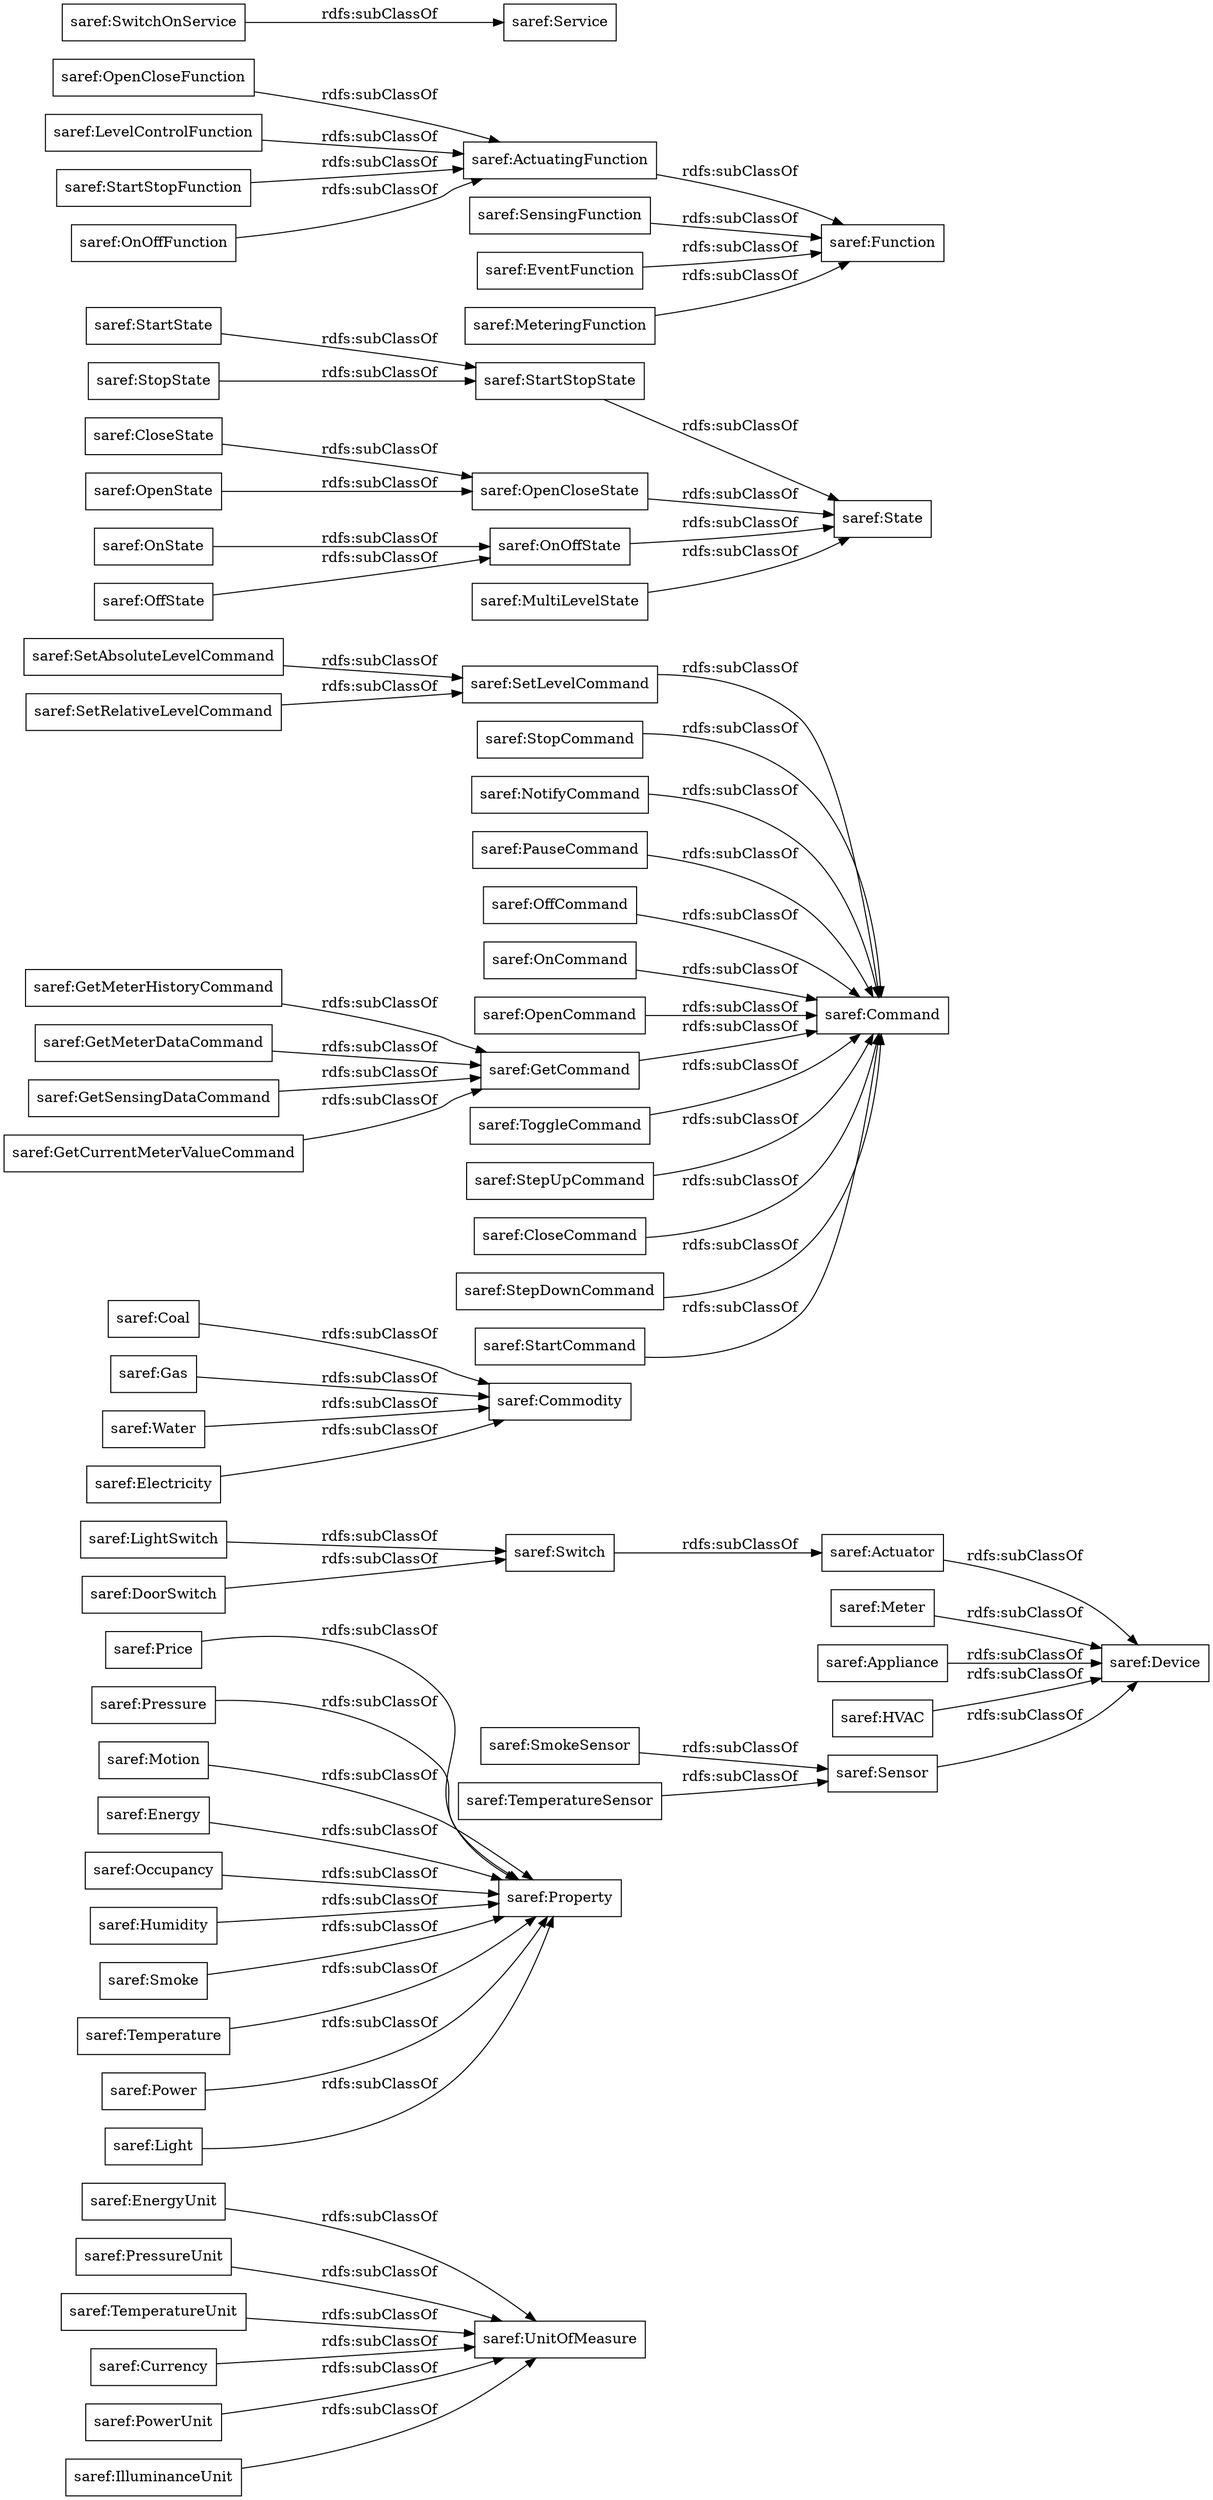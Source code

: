 digraph ar2dtool_diagram { 
rankdir=LR;
size="1000"
node [shape = rectangle, color="black"]; "saref:EnergyUnit" "saref:Price" "saref:LightSwitch" "saref:Coal" "saref:GetMeterHistoryCommand" "saref:PressureUnit" "saref:StopCommand" "saref:State" "saref:OnState" "saref:Pressure" "saref:UnitOfMeasure" "saref:OpenCloseFunction" "saref:TemperatureUnit" "saref:Motion" "saref:Currency" "saref:Gas" "saref:LevelControlFunction" "saref:NotifyCommand" "saref:Water" "saref:SensingFunction" "saref:EventFunction" "saref:Meter" "saref:PauseCommand" "saref:Device" "saref:StartStopState" "saref:OpenCloseState" "saref:OffCommand" "saref:OnCommand" "saref:Service" "saref:StartStopFunction" "saref:MeteringFunction" "saref:StartState" "saref:OpenCommand" "saref:Appliance" "saref:Energy" "saref:CloseState" "saref:Switch" "saref:DoorSwitch" "saref:ActuatingFunction" "saref:HVAC" "saref:OnOffFunction" "saref:Electricity" "saref:Occupancy" "saref:PowerUnit" "saref:SetLevelCommand" "saref:OnOffState" "saref:GetCurrentMeterValueCommand" "saref:StopState" "saref:ToggleCommand" "saref:OpenState" "saref:Actuator" "saref:SetAbsoluteLevelCommand" "saref:Command" "saref:Humidity" "saref:GetMeterDataCommand" "saref:Smoke" "saref:Temperature" "saref:StepUpCommand" "saref:Commodity" "saref:SmokeSensor" "saref:CloseCommand" "saref:StepDownCommand" "saref:Function" "saref:TemperatureSensor" "saref:OffState" "saref:SwitchOnService" "saref:SetRelativeLevelCommand" "saref:IlluminanceUnit" "saref:Power" "saref:MultiLevelState" "saref:Sensor" "saref:GetCommand" "saref:Light" "saref:StartCommand" "saref:Property" "saref:GetSensingDataCommand" ; /*classes style*/
	"saref:StepDownCommand" -> "saref:Command" [ label = "rdfs:subClassOf" ];
	"saref:Occupancy" -> "saref:Property" [ label = "rdfs:subClassOf" ];
	"saref:Power" -> "saref:Property" [ label = "rdfs:subClassOf" ];
	"saref:StartState" -> "saref:StartStopState" [ label = "rdfs:subClassOf" ];
	"saref:Meter" -> "saref:Device" [ label = "rdfs:subClassOf" ];
	"saref:OpenCloseState" -> "saref:State" [ label = "rdfs:subClassOf" ];
	"saref:StopCommand" -> "saref:Command" [ label = "rdfs:subClassOf" ];
	"saref:OpenCommand" -> "saref:Command" [ label = "rdfs:subClassOf" ];
	"saref:SetRelativeLevelCommand" -> "saref:SetLevelCommand" [ label = "rdfs:subClassOf" ];
	"saref:OffCommand" -> "saref:Command" [ label = "rdfs:subClassOf" ];
	"saref:Currency" -> "saref:UnitOfMeasure" [ label = "rdfs:subClassOf" ];
	"saref:SensingFunction" -> "saref:Function" [ label = "rdfs:subClassOf" ];
	"saref:ToggleCommand" -> "saref:Command" [ label = "rdfs:subClassOf" ];
	"saref:Actuator" -> "saref:Device" [ label = "rdfs:subClassOf" ];
	"saref:GetMeterHistoryCommand" -> "saref:GetCommand" [ label = "rdfs:subClassOf" ];
	"saref:Smoke" -> "saref:Property" [ label = "rdfs:subClassOf" ];
	"saref:Coal" -> "saref:Commodity" [ label = "rdfs:subClassOf" ];
	"saref:Electricity" -> "saref:Commodity" [ label = "rdfs:subClassOf" ];
	"saref:Energy" -> "saref:Property" [ label = "rdfs:subClassOf" ];
	"saref:HVAC" -> "saref:Device" [ label = "rdfs:subClassOf" ];
	"saref:StartStopState" -> "saref:State" [ label = "rdfs:subClassOf" ];
	"saref:GetCurrentMeterValueCommand" -> "saref:GetCommand" [ label = "rdfs:subClassOf" ];
	"saref:StepUpCommand" -> "saref:Command" [ label = "rdfs:subClassOf" ];
	"saref:Pressure" -> "saref:Property" [ label = "rdfs:subClassOf" ];
	"saref:EventFunction" -> "saref:Function" [ label = "rdfs:subClassOf" ];
	"saref:GetSensingDataCommand" -> "saref:GetCommand" [ label = "rdfs:subClassOf" ];
	"saref:DoorSwitch" -> "saref:Switch" [ label = "rdfs:subClassOf" ];
	"saref:StartStopFunction" -> "saref:ActuatingFunction" [ label = "rdfs:subClassOf" ];
	"saref:GetMeterDataCommand" -> "saref:GetCommand" [ label = "rdfs:subClassOf" ];
	"saref:ActuatingFunction" -> "saref:Function" [ label = "rdfs:subClassOf" ];
	"saref:GetCommand" -> "saref:Command" [ label = "rdfs:subClassOf" ];
	"saref:IlluminanceUnit" -> "saref:UnitOfMeasure" [ label = "rdfs:subClassOf" ];
	"saref:OpenCloseFunction" -> "saref:ActuatingFunction" [ label = "rdfs:subClassOf" ];
	"saref:PressureUnit" -> "saref:UnitOfMeasure" [ label = "rdfs:subClassOf" ];
	"saref:Price" -> "saref:Property" [ label = "rdfs:subClassOf" ];
	"saref:OnState" -> "saref:OnOffState" [ label = "rdfs:subClassOf" ];
	"saref:SmokeSensor" -> "saref:Sensor" [ label = "rdfs:subClassOf" ];
	"saref:OnCommand" -> "saref:Command" [ label = "rdfs:subClassOf" ];
	"saref:OffState" -> "saref:OnOffState" [ label = "rdfs:subClassOf" ];
	"saref:StartCommand" -> "saref:Command" [ label = "rdfs:subClassOf" ];
	"saref:OnOffFunction" -> "saref:ActuatingFunction" [ label = "rdfs:subClassOf" ];
	"saref:Gas" -> "saref:Commodity" [ label = "rdfs:subClassOf" ];
	"saref:MeteringFunction" -> "saref:Function" [ label = "rdfs:subClassOf" ];
	"saref:Humidity" -> "saref:Property" [ label = "rdfs:subClassOf" ];
	"saref:Water" -> "saref:Commodity" [ label = "rdfs:subClassOf" ];
	"saref:Light" -> "saref:Property" [ label = "rdfs:subClassOf" ];
	"saref:Switch" -> "saref:Actuator" [ label = "rdfs:subClassOf" ];
	"saref:CloseCommand" -> "saref:Command" [ label = "rdfs:subClassOf" ];
	"saref:OnOffState" -> "saref:State" [ label = "rdfs:subClassOf" ];
	"saref:EnergyUnit" -> "saref:UnitOfMeasure" [ label = "rdfs:subClassOf" ];
	"saref:Appliance" -> "saref:Device" [ label = "rdfs:subClassOf" ];
	"saref:LightSwitch" -> "saref:Switch" [ label = "rdfs:subClassOf" ];
	"saref:TemperatureSensor" -> "saref:Sensor" [ label = "rdfs:subClassOf" ];
	"saref:TemperatureUnit" -> "saref:UnitOfMeasure" [ label = "rdfs:subClassOf" ];
	"saref:MultiLevelState" -> "saref:State" [ label = "rdfs:subClassOf" ];
	"saref:OpenState" -> "saref:OpenCloseState" [ label = "rdfs:subClassOf" ];
	"saref:SwitchOnService" -> "saref:Service" [ label = "rdfs:subClassOf" ];
	"saref:SetAbsoluteLevelCommand" -> "saref:SetLevelCommand" [ label = "rdfs:subClassOf" ];
	"saref:LevelControlFunction" -> "saref:ActuatingFunction" [ label = "rdfs:subClassOf" ];
	"saref:Temperature" -> "saref:Property" [ label = "rdfs:subClassOf" ];
	"saref:PauseCommand" -> "saref:Command" [ label = "rdfs:subClassOf" ];
	"saref:CloseState" -> "saref:OpenCloseState" [ label = "rdfs:subClassOf" ];
	"saref:Motion" -> "saref:Property" [ label = "rdfs:subClassOf" ];
	"saref:StopState" -> "saref:StartStopState" [ label = "rdfs:subClassOf" ];
	"saref:SetLevelCommand" -> "saref:Command" [ label = "rdfs:subClassOf" ];
	"saref:Sensor" -> "saref:Device" [ label = "rdfs:subClassOf" ];
	"saref:NotifyCommand" -> "saref:Command" [ label = "rdfs:subClassOf" ];
	"saref:PowerUnit" -> "saref:UnitOfMeasure" [ label = "rdfs:subClassOf" ];

}
